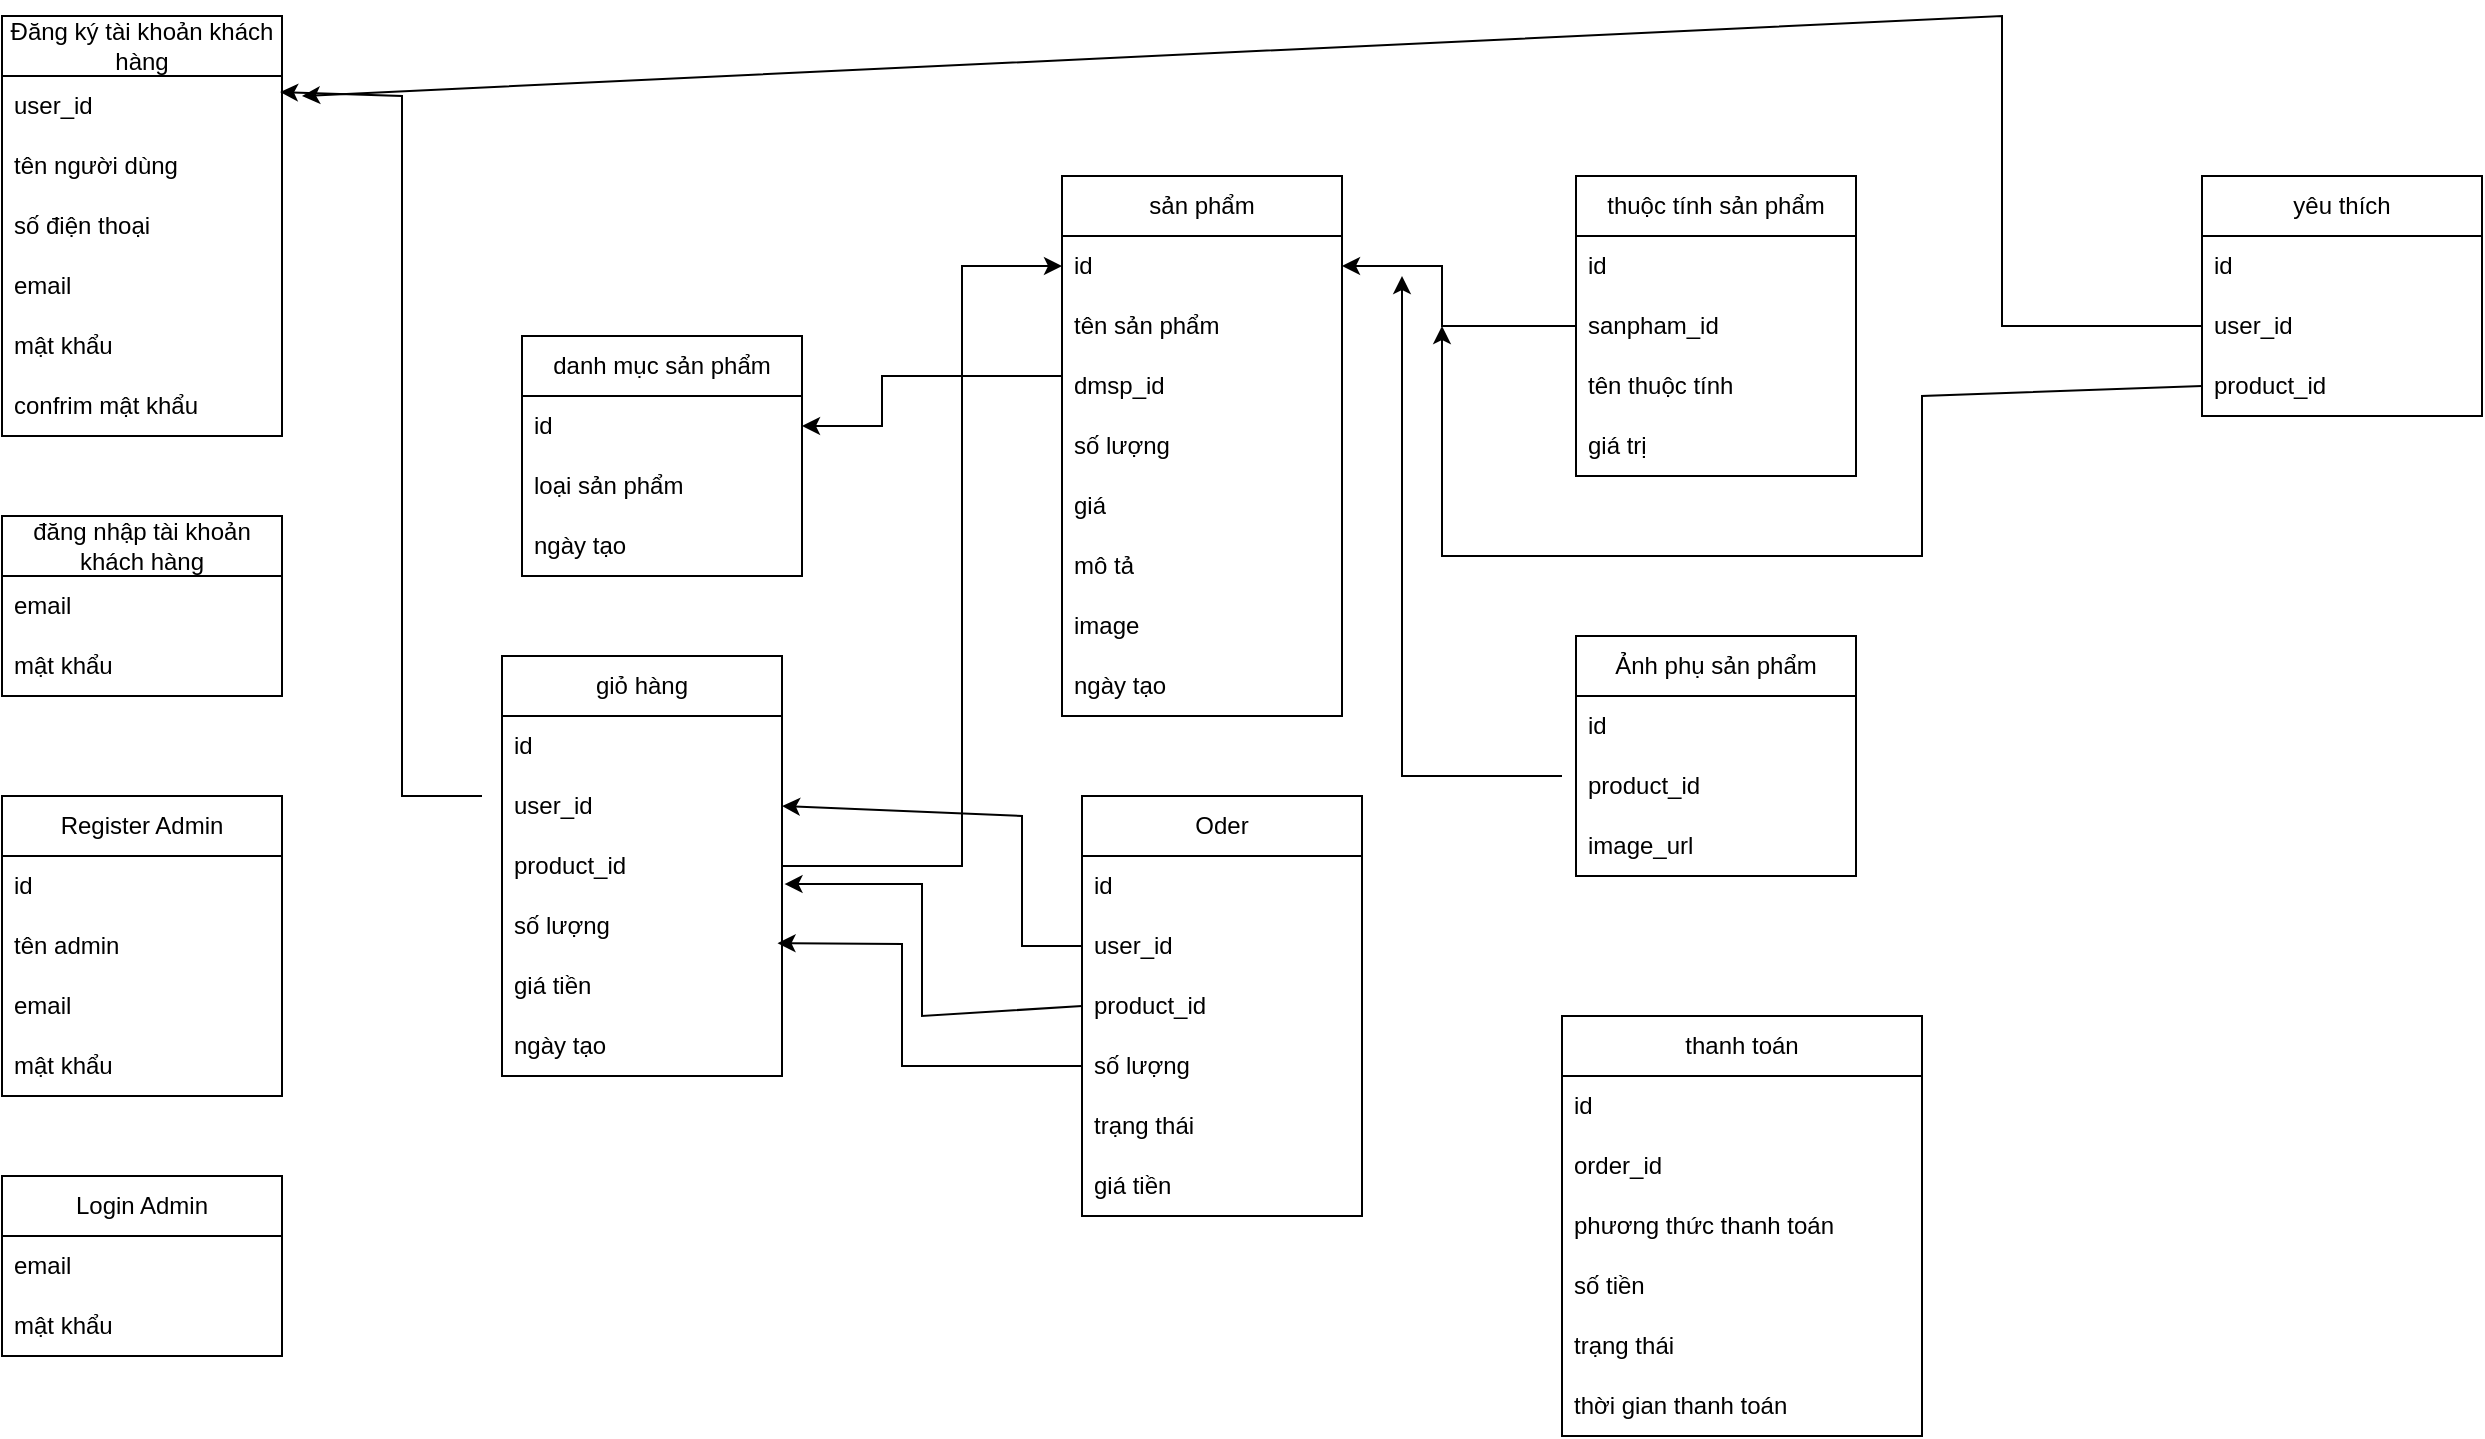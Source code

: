 <mxfile version="28.0.6">
  <diagram name="Trang-1" id="fqbZZOyRc7Ao2n69kio_">
    <mxGraphModel dx="1254" dy="526" grid="1" gridSize="10" guides="1" tooltips="1" connect="1" arrows="1" fold="1" page="1" pageScale="1" pageWidth="827" pageHeight="1169" math="0" shadow="0">
      <root>
        <mxCell id="0" />
        <mxCell id="1" parent="0" />
        <mxCell id="_KAAuAc08GYiABBizrwC-1" value="Đăng ký tài khoản khách hàng" style="swimlane;fontStyle=0;childLayout=stackLayout;horizontal=1;startSize=30;horizontalStack=0;resizeParent=1;resizeParentMax=0;resizeLast=0;collapsible=1;marginBottom=0;whiteSpace=wrap;html=1;" parent="1" vertex="1">
          <mxGeometry x="40" y="90" width="140" height="210" as="geometry" />
        </mxCell>
        <mxCell id="_KAAuAc08GYiABBizrwC-2" value="user_id" style="text;strokeColor=none;fillColor=none;align=left;verticalAlign=middle;spacingLeft=4;spacingRight=4;overflow=hidden;points=[[0,0.5],[1,0.5]];portConstraint=eastwest;rotatable=0;whiteSpace=wrap;html=1;" parent="_KAAuAc08GYiABBizrwC-1" vertex="1">
          <mxGeometry y="30" width="140" height="30" as="geometry" />
        </mxCell>
        <mxCell id="_KAAuAc08GYiABBizrwC-48" value="tên người dùng" style="text;strokeColor=none;fillColor=none;align=left;verticalAlign=middle;spacingLeft=4;spacingRight=4;overflow=hidden;points=[[0,0.5],[1,0.5]];portConstraint=eastwest;rotatable=0;whiteSpace=wrap;html=1;" parent="_KAAuAc08GYiABBizrwC-1" vertex="1">
          <mxGeometry y="60" width="140" height="30" as="geometry" />
        </mxCell>
        <mxCell id="_KAAuAc08GYiABBizrwC-76" value="số điện thoại" style="text;strokeColor=none;fillColor=none;align=left;verticalAlign=middle;spacingLeft=4;spacingRight=4;overflow=hidden;points=[[0,0.5],[1,0.5]];portConstraint=eastwest;rotatable=0;whiteSpace=wrap;html=1;" parent="_KAAuAc08GYiABBizrwC-1" vertex="1">
          <mxGeometry y="90" width="140" height="30" as="geometry" />
        </mxCell>
        <mxCell id="_KAAuAc08GYiABBizrwC-3" value="email" style="text;strokeColor=none;fillColor=none;align=left;verticalAlign=middle;spacingLeft=4;spacingRight=4;overflow=hidden;points=[[0,0.5],[1,0.5]];portConstraint=eastwest;rotatable=0;whiteSpace=wrap;html=1;" parent="_KAAuAc08GYiABBizrwC-1" vertex="1">
          <mxGeometry y="120" width="140" height="30" as="geometry" />
        </mxCell>
        <mxCell id="_KAAuAc08GYiABBizrwC-4" value="mật khẩu" style="text;strokeColor=none;fillColor=none;align=left;verticalAlign=middle;spacingLeft=4;spacingRight=4;overflow=hidden;points=[[0,0.5],[1,0.5]];portConstraint=eastwest;rotatable=0;whiteSpace=wrap;html=1;" parent="_KAAuAc08GYiABBizrwC-1" vertex="1">
          <mxGeometry y="150" width="140" height="30" as="geometry" />
        </mxCell>
        <mxCell id="_KAAuAc08GYiABBizrwC-5" value="confrim mật khẩu" style="text;strokeColor=none;fillColor=none;align=left;verticalAlign=middle;spacingLeft=4;spacingRight=4;overflow=hidden;points=[[0,0.5],[1,0.5]];portConstraint=eastwest;rotatable=0;whiteSpace=wrap;html=1;" parent="_KAAuAc08GYiABBizrwC-1" vertex="1">
          <mxGeometry y="180" width="140" height="30" as="geometry" />
        </mxCell>
        <mxCell id="_KAAuAc08GYiABBizrwC-6" value="đăng nhập tài khoản khách hàng" style="swimlane;fontStyle=0;childLayout=stackLayout;horizontal=1;startSize=30;horizontalStack=0;resizeParent=1;resizeParentMax=0;resizeLast=0;collapsible=1;marginBottom=0;whiteSpace=wrap;html=1;" parent="1" vertex="1">
          <mxGeometry x="40" y="340" width="140" height="90" as="geometry" />
        </mxCell>
        <mxCell id="_KAAuAc08GYiABBizrwC-7" value="email" style="text;strokeColor=none;fillColor=none;align=left;verticalAlign=middle;spacingLeft=4;spacingRight=4;overflow=hidden;points=[[0,0.5],[1,0.5]];portConstraint=eastwest;rotatable=0;whiteSpace=wrap;html=1;" parent="_KAAuAc08GYiABBizrwC-6" vertex="1">
          <mxGeometry y="30" width="140" height="30" as="geometry" />
        </mxCell>
        <mxCell id="_KAAuAc08GYiABBizrwC-8" value="mật khẩu" style="text;strokeColor=none;fillColor=none;align=left;verticalAlign=middle;spacingLeft=4;spacingRight=4;overflow=hidden;points=[[0,0.5],[1,0.5]];portConstraint=eastwest;rotatable=0;whiteSpace=wrap;html=1;" parent="_KAAuAc08GYiABBizrwC-6" vertex="1">
          <mxGeometry y="60" width="140" height="30" as="geometry" />
        </mxCell>
        <mxCell id="_KAAuAc08GYiABBizrwC-10" value="Register Admin" style="swimlane;fontStyle=0;childLayout=stackLayout;horizontal=1;startSize=30;horizontalStack=0;resizeParent=1;resizeParentMax=0;resizeLast=0;collapsible=1;marginBottom=0;whiteSpace=wrap;html=1;" parent="1" vertex="1">
          <mxGeometry x="40" y="480" width="140" height="150" as="geometry" />
        </mxCell>
        <mxCell id="_KAAuAc08GYiABBizrwC-11" value="id" style="text;strokeColor=none;fillColor=none;align=left;verticalAlign=middle;spacingLeft=4;spacingRight=4;overflow=hidden;points=[[0,0.5],[1,0.5]];portConstraint=eastwest;rotatable=0;whiteSpace=wrap;html=1;" parent="_KAAuAc08GYiABBizrwC-10" vertex="1">
          <mxGeometry y="30" width="140" height="30" as="geometry" />
        </mxCell>
        <mxCell id="_KAAuAc08GYiABBizrwC-81" value="tên admin" style="text;strokeColor=none;fillColor=none;align=left;verticalAlign=middle;spacingLeft=4;spacingRight=4;overflow=hidden;points=[[0,0.5],[1,0.5]];portConstraint=eastwest;rotatable=0;whiteSpace=wrap;html=1;" parent="_KAAuAc08GYiABBizrwC-10" vertex="1">
          <mxGeometry y="60" width="140" height="30" as="geometry" />
        </mxCell>
        <mxCell id="_KAAuAc08GYiABBizrwC-14" value="email&amp;nbsp;" style="text;strokeColor=none;fillColor=none;align=left;verticalAlign=middle;spacingLeft=4;spacingRight=4;overflow=hidden;points=[[0,0.5],[1,0.5]];portConstraint=eastwest;rotatable=0;whiteSpace=wrap;html=1;" parent="_KAAuAc08GYiABBizrwC-10" vertex="1">
          <mxGeometry y="90" width="140" height="30" as="geometry" />
        </mxCell>
        <mxCell id="_KAAuAc08GYiABBizrwC-12" value="mật khẩu" style="text;strokeColor=none;fillColor=none;align=left;verticalAlign=middle;spacingLeft=4;spacingRight=4;overflow=hidden;points=[[0,0.5],[1,0.5]];portConstraint=eastwest;rotatable=0;whiteSpace=wrap;html=1;" parent="_KAAuAc08GYiABBizrwC-10" vertex="1">
          <mxGeometry y="120" width="140" height="30" as="geometry" />
        </mxCell>
        <mxCell id="_KAAuAc08GYiABBizrwC-15" value="danh mục sản phẩm" style="swimlane;fontStyle=0;childLayout=stackLayout;horizontal=1;startSize=30;horizontalStack=0;resizeParent=1;resizeParentMax=0;resizeLast=0;collapsible=1;marginBottom=0;whiteSpace=wrap;html=1;" parent="1" vertex="1">
          <mxGeometry x="300" y="250" width="140" height="120" as="geometry" />
        </mxCell>
        <mxCell id="_KAAuAc08GYiABBizrwC-17" value="id" style="text;strokeColor=none;fillColor=none;align=left;verticalAlign=middle;spacingLeft=4;spacingRight=4;overflow=hidden;points=[[0,0.5],[1,0.5]];portConstraint=eastwest;rotatable=0;whiteSpace=wrap;html=1;" parent="_KAAuAc08GYiABBizrwC-15" vertex="1">
          <mxGeometry y="30" width="140" height="30" as="geometry" />
        </mxCell>
        <mxCell id="_KAAuAc08GYiABBizrwC-18" value="loại sản phẩm" style="text;strokeColor=none;fillColor=none;align=left;verticalAlign=middle;spacingLeft=4;spacingRight=4;overflow=hidden;points=[[0,0.5],[1,0.5]];portConstraint=eastwest;rotatable=0;whiteSpace=wrap;html=1;" parent="_KAAuAc08GYiABBizrwC-15" vertex="1">
          <mxGeometry y="60" width="140" height="30" as="geometry" />
        </mxCell>
        <mxCell id="_KAAuAc08GYiABBizrwC-31" value="ngày tạo" style="text;strokeColor=none;fillColor=none;align=left;verticalAlign=middle;spacingLeft=4;spacingRight=4;overflow=hidden;points=[[0,0.5],[1,0.5]];portConstraint=eastwest;rotatable=0;whiteSpace=wrap;html=1;" parent="_KAAuAc08GYiABBizrwC-15" vertex="1">
          <mxGeometry y="90" width="140" height="30" as="geometry" />
        </mxCell>
        <mxCell id="_KAAuAc08GYiABBizrwC-22" value="sản phẩm" style="swimlane;fontStyle=0;childLayout=stackLayout;horizontal=1;startSize=30;horizontalStack=0;resizeParent=1;resizeParentMax=0;resizeLast=0;collapsible=1;marginBottom=0;whiteSpace=wrap;html=1;" parent="1" vertex="1">
          <mxGeometry x="570" y="170" width="140" height="270" as="geometry" />
        </mxCell>
        <mxCell id="_KAAuAc08GYiABBizrwC-23" value="id" style="text;strokeColor=none;fillColor=none;align=left;verticalAlign=middle;spacingLeft=4;spacingRight=4;overflow=hidden;points=[[0,0.5],[1,0.5]];portConstraint=eastwest;rotatable=0;whiteSpace=wrap;html=1;" parent="_KAAuAc08GYiABBizrwC-22" vertex="1">
          <mxGeometry y="30" width="140" height="30" as="geometry" />
        </mxCell>
        <mxCell id="_KAAuAc08GYiABBizrwC-24" value="tên sản phẩm" style="text;strokeColor=none;fillColor=none;align=left;verticalAlign=middle;spacingLeft=4;spacingRight=4;overflow=hidden;points=[[0,0.5],[1,0.5]];portConstraint=eastwest;rotatable=0;whiteSpace=wrap;html=1;" parent="_KAAuAc08GYiABBizrwC-22" vertex="1">
          <mxGeometry y="60" width="140" height="30" as="geometry" />
        </mxCell>
        <mxCell id="_KAAuAc08GYiABBizrwC-32" value="dmsp_id" style="text;strokeColor=none;fillColor=none;align=left;verticalAlign=middle;spacingLeft=4;spacingRight=4;overflow=hidden;points=[[0,0.5],[1,0.5]];portConstraint=eastwest;rotatable=0;whiteSpace=wrap;html=1;" parent="_KAAuAc08GYiABBizrwC-22" vertex="1">
          <mxGeometry y="90" width="140" height="30" as="geometry" />
        </mxCell>
        <mxCell id="_KAAuAc08GYiABBizrwC-25" value="số lượng" style="text;strokeColor=none;fillColor=none;align=left;verticalAlign=middle;spacingLeft=4;spacingRight=4;overflow=hidden;points=[[0,0.5],[1,0.5]];portConstraint=eastwest;rotatable=0;whiteSpace=wrap;html=1;" parent="_KAAuAc08GYiABBizrwC-22" vertex="1">
          <mxGeometry y="120" width="140" height="30" as="geometry" />
        </mxCell>
        <mxCell id="_KAAuAc08GYiABBizrwC-33" value="giá" style="text;strokeColor=none;fillColor=none;align=left;verticalAlign=middle;spacingLeft=4;spacingRight=4;overflow=hidden;points=[[0,0.5],[1,0.5]];portConstraint=eastwest;rotatable=0;whiteSpace=wrap;html=1;" parent="_KAAuAc08GYiABBizrwC-22" vertex="1">
          <mxGeometry y="150" width="140" height="30" as="geometry" />
        </mxCell>
        <mxCell id="_KAAuAc08GYiABBizrwC-34" value="mô tả" style="text;strokeColor=none;fillColor=none;align=left;verticalAlign=middle;spacingLeft=4;spacingRight=4;overflow=hidden;points=[[0,0.5],[1,0.5]];portConstraint=eastwest;rotatable=0;whiteSpace=wrap;html=1;" parent="_KAAuAc08GYiABBizrwC-22" vertex="1">
          <mxGeometry y="180" width="140" height="30" as="geometry" />
        </mxCell>
        <mxCell id="_KAAuAc08GYiABBizrwC-35" value="image" style="text;strokeColor=none;fillColor=none;align=left;verticalAlign=middle;spacingLeft=4;spacingRight=4;overflow=hidden;points=[[0,0.5],[1,0.5]];portConstraint=eastwest;rotatable=0;whiteSpace=wrap;html=1;" parent="_KAAuAc08GYiABBizrwC-22" vertex="1">
          <mxGeometry y="210" width="140" height="30" as="geometry" />
        </mxCell>
        <mxCell id="_KAAuAc08GYiABBizrwC-36" value="ngày tạo" style="text;strokeColor=none;fillColor=none;align=left;verticalAlign=middle;spacingLeft=4;spacingRight=4;overflow=hidden;points=[[0,0.5],[1,0.5]];portConstraint=eastwest;rotatable=0;whiteSpace=wrap;html=1;" parent="_KAAuAc08GYiABBizrwC-22" vertex="1">
          <mxGeometry y="240" width="140" height="30" as="geometry" />
        </mxCell>
        <mxCell id="_KAAuAc08GYiABBizrwC-26" value="" style="endArrow=classic;html=1;rounded=0;exitX=0;exitY=0.5;exitDx=0;exitDy=0;entryX=1;entryY=0.5;entryDx=0;entryDy=0;" parent="1" target="_KAAuAc08GYiABBizrwC-17" edge="1">
          <mxGeometry width="50" height="50" relative="1" as="geometry">
            <mxPoint x="570" y="270" as="sourcePoint" />
            <mxPoint x="440" y="350" as="targetPoint" />
            <Array as="points">
              <mxPoint x="480" y="270" />
              <mxPoint x="480" y="295" />
            </Array>
          </mxGeometry>
        </mxCell>
        <mxCell id="_KAAuAc08GYiABBizrwC-27" value="thuộc tính sản phẩm" style="swimlane;fontStyle=0;childLayout=stackLayout;horizontal=1;startSize=30;horizontalStack=0;resizeParent=1;resizeParentMax=0;resizeLast=0;collapsible=1;marginBottom=0;whiteSpace=wrap;html=1;" parent="1" vertex="1">
          <mxGeometry x="827" y="170" width="140" height="150" as="geometry" />
        </mxCell>
        <mxCell id="_KAAuAc08GYiABBizrwC-28" value="id" style="text;strokeColor=none;fillColor=none;align=left;verticalAlign=middle;spacingLeft=4;spacingRight=4;overflow=hidden;points=[[0,0.5],[1,0.5]];portConstraint=eastwest;rotatable=0;whiteSpace=wrap;html=1;" parent="_KAAuAc08GYiABBizrwC-27" vertex="1">
          <mxGeometry y="30" width="140" height="30" as="geometry" />
        </mxCell>
        <mxCell id="_KAAuAc08GYiABBizrwC-29" value="sanpham_id" style="text;strokeColor=none;fillColor=none;align=left;verticalAlign=middle;spacingLeft=4;spacingRight=4;overflow=hidden;points=[[0,0.5],[1,0.5]];portConstraint=eastwest;rotatable=0;whiteSpace=wrap;html=1;" parent="_KAAuAc08GYiABBizrwC-27" vertex="1">
          <mxGeometry y="60" width="140" height="30" as="geometry" />
        </mxCell>
        <mxCell id="_KAAuAc08GYiABBizrwC-30" value="tên thuộc tính" style="text;strokeColor=none;fillColor=none;align=left;verticalAlign=middle;spacingLeft=4;spacingRight=4;overflow=hidden;points=[[0,0.5],[1,0.5]];portConstraint=eastwest;rotatable=0;whiteSpace=wrap;html=1;" parent="_KAAuAc08GYiABBizrwC-27" vertex="1">
          <mxGeometry y="90" width="140" height="30" as="geometry" />
        </mxCell>
        <mxCell id="_KAAuAc08GYiABBizrwC-38" value="giá trị" style="text;strokeColor=none;fillColor=none;align=left;verticalAlign=middle;spacingLeft=4;spacingRight=4;overflow=hidden;points=[[0,0.5],[1,0.5]];portConstraint=eastwest;rotatable=0;whiteSpace=wrap;html=1;" parent="_KAAuAc08GYiABBizrwC-27" vertex="1">
          <mxGeometry y="120" width="140" height="30" as="geometry" />
        </mxCell>
        <mxCell id="_KAAuAc08GYiABBizrwC-37" value="" style="endArrow=classic;html=1;rounded=0;exitX=0;exitY=0.5;exitDx=0;exitDy=0;entryX=1;entryY=0.5;entryDx=0;entryDy=0;" parent="1" source="_KAAuAc08GYiABBizrwC-29" target="_KAAuAc08GYiABBizrwC-23" edge="1">
          <mxGeometry width="50" height="50" relative="1" as="geometry">
            <mxPoint x="720" y="250" as="sourcePoint" />
            <mxPoint x="770" y="200" as="targetPoint" />
            <Array as="points">
              <mxPoint x="760" y="245" />
              <mxPoint x="760" y="215" />
            </Array>
          </mxGeometry>
        </mxCell>
        <mxCell id="_KAAuAc08GYiABBizrwC-39" value="giỏ hàng" style="swimlane;fontStyle=0;childLayout=stackLayout;horizontal=1;startSize=30;horizontalStack=0;resizeParent=1;resizeParentMax=0;resizeLast=0;collapsible=1;marginBottom=0;whiteSpace=wrap;html=1;" parent="1" vertex="1">
          <mxGeometry x="290" y="410" width="140" height="210" as="geometry" />
        </mxCell>
        <mxCell id="_KAAuAc08GYiABBizrwC-40" value="id" style="text;strokeColor=none;fillColor=none;align=left;verticalAlign=middle;spacingLeft=4;spacingRight=4;overflow=hidden;points=[[0,0.5],[1,0.5]];portConstraint=eastwest;rotatable=0;whiteSpace=wrap;html=1;" parent="_KAAuAc08GYiABBizrwC-39" vertex="1">
          <mxGeometry y="30" width="140" height="30" as="geometry" />
        </mxCell>
        <mxCell id="_KAAuAc08GYiABBizrwC-41" value="user_id" style="text;strokeColor=none;fillColor=none;align=left;verticalAlign=middle;spacingLeft=4;spacingRight=4;overflow=hidden;points=[[0,0.5],[1,0.5]];portConstraint=eastwest;rotatable=0;whiteSpace=wrap;html=1;" parent="_KAAuAc08GYiABBizrwC-39" vertex="1">
          <mxGeometry y="60" width="140" height="30" as="geometry" />
        </mxCell>
        <mxCell id="_KAAuAc08GYiABBizrwC-42" value="product_id" style="text;strokeColor=none;fillColor=none;align=left;verticalAlign=middle;spacingLeft=4;spacingRight=4;overflow=hidden;points=[[0,0.5],[1,0.5]];portConstraint=eastwest;rotatable=0;whiteSpace=wrap;html=1;" parent="_KAAuAc08GYiABBizrwC-39" vertex="1">
          <mxGeometry y="90" width="140" height="30" as="geometry" />
        </mxCell>
        <mxCell id="_KAAuAc08GYiABBizrwC-43" value="số lượng" style="text;strokeColor=none;fillColor=none;align=left;verticalAlign=middle;spacingLeft=4;spacingRight=4;overflow=hidden;points=[[0,0.5],[1,0.5]];portConstraint=eastwest;rotatable=0;whiteSpace=wrap;html=1;" parent="_KAAuAc08GYiABBizrwC-39" vertex="1">
          <mxGeometry y="120" width="140" height="30" as="geometry" />
        </mxCell>
        <mxCell id="_KAAuAc08GYiABBizrwC-44" value="giá tiền" style="text;strokeColor=none;fillColor=none;align=left;verticalAlign=middle;spacingLeft=4;spacingRight=4;overflow=hidden;points=[[0,0.5],[1,0.5]];portConstraint=eastwest;rotatable=0;whiteSpace=wrap;html=1;" parent="_KAAuAc08GYiABBizrwC-39" vertex="1">
          <mxGeometry y="150" width="140" height="30" as="geometry" />
        </mxCell>
        <mxCell id="_KAAuAc08GYiABBizrwC-45" value="ngày tạo" style="text;strokeColor=none;fillColor=none;align=left;verticalAlign=middle;spacingLeft=4;spacingRight=4;overflow=hidden;points=[[0,0.5],[1,0.5]];portConstraint=eastwest;rotatable=0;whiteSpace=wrap;html=1;" parent="_KAAuAc08GYiABBizrwC-39" vertex="1">
          <mxGeometry y="180" width="140" height="30" as="geometry" />
        </mxCell>
        <mxCell id="_KAAuAc08GYiABBizrwC-46" value="" style="endArrow=classic;html=1;rounded=0;exitX=1;exitY=0.5;exitDx=0;exitDy=0;entryX=0;entryY=0.5;entryDx=0;entryDy=0;" parent="1" source="_KAAuAc08GYiABBizrwC-42" target="_KAAuAc08GYiABBizrwC-23" edge="1">
          <mxGeometry width="50" height="50" relative="1" as="geometry">
            <mxPoint x="450" y="460" as="sourcePoint" />
            <mxPoint x="520" y="210" as="targetPoint" />
            <Array as="points">
              <mxPoint x="520" y="515" />
              <mxPoint x="520" y="455" />
              <mxPoint x="520" y="215" />
            </Array>
          </mxGeometry>
        </mxCell>
        <mxCell id="_KAAuAc08GYiABBizrwC-47" value="" style="endArrow=classic;html=1;rounded=0;entryX=0.993;entryY=0.267;entryDx=0;entryDy=0;entryPerimeter=0;" parent="1" target="_KAAuAc08GYiABBizrwC-2" edge="1">
          <mxGeometry width="50" height="50" relative="1" as="geometry">
            <mxPoint x="280" y="480" as="sourcePoint" />
            <mxPoint x="310" y="140" as="targetPoint" />
            <Array as="points">
              <mxPoint x="240" y="480" />
              <mxPoint x="240" y="130" />
            </Array>
          </mxGeometry>
        </mxCell>
        <mxCell id="_KAAuAc08GYiABBizrwC-50" value="Oder" style="swimlane;fontStyle=0;childLayout=stackLayout;horizontal=1;startSize=30;horizontalStack=0;resizeParent=1;resizeParentMax=0;resizeLast=0;collapsible=1;marginBottom=0;whiteSpace=wrap;html=1;" parent="1" vertex="1">
          <mxGeometry x="580" y="480" width="140" height="210" as="geometry" />
        </mxCell>
        <mxCell id="_KAAuAc08GYiABBizrwC-51" value="id" style="text;strokeColor=none;fillColor=none;align=left;verticalAlign=middle;spacingLeft=4;spacingRight=4;overflow=hidden;points=[[0,0.5],[1,0.5]];portConstraint=eastwest;rotatable=0;whiteSpace=wrap;html=1;" parent="_KAAuAc08GYiABBizrwC-50" vertex="1">
          <mxGeometry y="30" width="140" height="30" as="geometry" />
        </mxCell>
        <mxCell id="_KAAuAc08GYiABBizrwC-52" value="user_id" style="text;strokeColor=none;fillColor=none;align=left;verticalAlign=middle;spacingLeft=4;spacingRight=4;overflow=hidden;points=[[0,0.5],[1,0.5]];portConstraint=eastwest;rotatable=0;whiteSpace=wrap;html=1;" parent="_KAAuAc08GYiABBizrwC-50" vertex="1">
          <mxGeometry y="60" width="140" height="30" as="geometry" />
        </mxCell>
        <mxCell id="_KAAuAc08GYiABBizrwC-53" value="product_id" style="text;strokeColor=none;fillColor=none;align=left;verticalAlign=middle;spacingLeft=4;spacingRight=4;overflow=hidden;points=[[0,0.5],[1,0.5]];portConstraint=eastwest;rotatable=0;whiteSpace=wrap;html=1;" parent="_KAAuAc08GYiABBizrwC-50" vertex="1">
          <mxGeometry y="90" width="140" height="30" as="geometry" />
        </mxCell>
        <mxCell id="_KAAuAc08GYiABBizrwC-55" value="số lượng" style="text;strokeColor=none;fillColor=none;align=left;verticalAlign=middle;spacingLeft=4;spacingRight=4;overflow=hidden;points=[[0,0.5],[1,0.5]];portConstraint=eastwest;rotatable=0;whiteSpace=wrap;html=1;" parent="_KAAuAc08GYiABBizrwC-50" vertex="1">
          <mxGeometry y="120" width="140" height="30" as="geometry" />
        </mxCell>
        <mxCell id="_KAAuAc08GYiABBizrwC-56" value="trạng thái" style="text;strokeColor=none;fillColor=none;align=left;verticalAlign=middle;spacingLeft=4;spacingRight=4;overflow=hidden;points=[[0,0.5],[1,0.5]];portConstraint=eastwest;rotatable=0;whiteSpace=wrap;html=1;" parent="_KAAuAc08GYiABBizrwC-50" vertex="1">
          <mxGeometry y="150" width="140" height="30" as="geometry" />
        </mxCell>
        <mxCell id="_KAAuAc08GYiABBizrwC-54" value="giá tiền" style="text;strokeColor=none;fillColor=none;align=left;verticalAlign=middle;spacingLeft=4;spacingRight=4;overflow=hidden;points=[[0,0.5],[1,0.5]];portConstraint=eastwest;rotatable=0;whiteSpace=wrap;html=1;" parent="_KAAuAc08GYiABBizrwC-50" vertex="1">
          <mxGeometry y="180" width="140" height="30" as="geometry" />
        </mxCell>
        <mxCell id="_KAAuAc08GYiABBizrwC-57" value="" style="endArrow=classic;html=1;rounded=0;exitX=0;exitY=0.5;exitDx=0;exitDy=0;entryX=1;entryY=0.5;entryDx=0;entryDy=0;" parent="1" source="_KAAuAc08GYiABBizrwC-52" target="_KAAuAc08GYiABBizrwC-41" edge="1">
          <mxGeometry width="50" height="50" relative="1" as="geometry">
            <mxPoint x="500" y="580" as="sourcePoint" />
            <mxPoint x="550" y="530" as="targetPoint" />
            <Array as="points">
              <mxPoint x="550" y="555" />
              <mxPoint x="550" y="490" />
            </Array>
          </mxGeometry>
        </mxCell>
        <mxCell id="_KAAuAc08GYiABBizrwC-58" value="" style="endArrow=classic;html=1;rounded=0;exitX=0;exitY=0.5;exitDx=0;exitDy=0;entryX=1.009;entryY=0.801;entryDx=0;entryDy=0;entryPerimeter=0;" parent="1" source="_KAAuAc08GYiABBizrwC-53" target="_KAAuAc08GYiABBizrwC-42" edge="1">
          <mxGeometry width="50" height="50" relative="1" as="geometry">
            <mxPoint x="480" y="620" as="sourcePoint" />
            <mxPoint x="530" y="570" as="targetPoint" />
            <Array as="points">
              <mxPoint x="500" y="590" />
              <mxPoint x="500" y="524" />
            </Array>
          </mxGeometry>
        </mxCell>
        <mxCell id="_KAAuAc08GYiABBizrwC-60" value="" style="endArrow=classic;html=1;rounded=0;exitX=0;exitY=0.5;exitDx=0;exitDy=0;entryX=0.984;entryY=0.787;entryDx=0;entryDy=0;entryPerimeter=0;" parent="1" source="_KAAuAc08GYiABBizrwC-55" target="_KAAuAc08GYiABBizrwC-43" edge="1">
          <mxGeometry width="50" height="50" relative="1" as="geometry">
            <mxPoint x="520" y="630" as="sourcePoint" />
            <mxPoint x="570" y="580" as="targetPoint" />
            <Array as="points">
              <mxPoint x="490" y="615" />
              <mxPoint x="490" y="554" />
            </Array>
          </mxGeometry>
        </mxCell>
        <mxCell id="_KAAuAc08GYiABBizrwC-61" value="yêu thích" style="swimlane;fontStyle=0;childLayout=stackLayout;horizontal=1;startSize=30;horizontalStack=0;resizeParent=1;resizeParentMax=0;resizeLast=0;collapsible=1;marginBottom=0;whiteSpace=wrap;html=1;" parent="1" vertex="1">
          <mxGeometry x="1140" y="170" width="140" height="120" as="geometry" />
        </mxCell>
        <mxCell id="_KAAuAc08GYiABBizrwC-62" value="id" style="text;strokeColor=none;fillColor=none;align=left;verticalAlign=middle;spacingLeft=4;spacingRight=4;overflow=hidden;points=[[0,0.5],[1,0.5]];portConstraint=eastwest;rotatable=0;whiteSpace=wrap;html=1;" parent="_KAAuAc08GYiABBizrwC-61" vertex="1">
          <mxGeometry y="30" width="140" height="30" as="geometry" />
        </mxCell>
        <mxCell id="_KAAuAc08GYiABBizrwC-63" value="user_id" style="text;strokeColor=none;fillColor=none;align=left;verticalAlign=middle;spacingLeft=4;spacingRight=4;overflow=hidden;points=[[0,0.5],[1,0.5]];portConstraint=eastwest;rotatable=0;whiteSpace=wrap;html=1;" parent="_KAAuAc08GYiABBizrwC-61" vertex="1">
          <mxGeometry y="60" width="140" height="30" as="geometry" />
        </mxCell>
        <mxCell id="_KAAuAc08GYiABBizrwC-64" value="product_id" style="text;strokeColor=none;fillColor=none;align=left;verticalAlign=middle;spacingLeft=4;spacingRight=4;overflow=hidden;points=[[0,0.5],[1,0.5]];portConstraint=eastwest;rotatable=0;whiteSpace=wrap;html=1;" parent="_KAAuAc08GYiABBizrwC-61" vertex="1">
          <mxGeometry y="90" width="140" height="30" as="geometry" />
        </mxCell>
        <mxCell id="_KAAuAc08GYiABBizrwC-67" value="" style="endArrow=classic;html=1;rounded=0;exitX=0;exitY=0.5;exitDx=0;exitDy=0;" parent="1" source="_KAAuAc08GYiABBizrwC-63" edge="1">
          <mxGeometry width="50" height="50" relative="1" as="geometry">
            <mxPoint x="760" y="140" as="sourcePoint" />
            <mxPoint x="190" y="130" as="targetPoint" />
            <Array as="points">
              <mxPoint x="1040" y="245" />
              <mxPoint x="1040" y="90" />
            </Array>
          </mxGeometry>
        </mxCell>
        <mxCell id="_KAAuAc08GYiABBizrwC-68" value="" style="endArrow=classic;html=1;rounded=0;exitX=0;exitY=0.5;exitDx=0;exitDy=0;" parent="1" source="_KAAuAc08GYiABBizrwC-64" edge="1">
          <mxGeometry width="50" height="50" relative="1" as="geometry">
            <mxPoint x="1060" y="390" as="sourcePoint" />
            <mxPoint x="760" y="245" as="targetPoint" />
            <Array as="points">
              <mxPoint x="1000" y="280" />
              <mxPoint x="1000" y="360" />
              <mxPoint x="760" y="360" />
              <mxPoint x="760" y="290" />
            </Array>
          </mxGeometry>
        </mxCell>
        <mxCell id="_KAAuAc08GYiABBizrwC-69" value="thanh toán" style="swimlane;fontStyle=0;childLayout=stackLayout;horizontal=1;startSize=30;horizontalStack=0;resizeParent=1;resizeParentMax=0;resizeLast=0;collapsible=1;marginBottom=0;whiteSpace=wrap;html=1;" parent="1" vertex="1">
          <mxGeometry x="820" y="590" width="180" height="210" as="geometry" />
        </mxCell>
        <mxCell id="_KAAuAc08GYiABBizrwC-70" value="id" style="text;strokeColor=none;fillColor=none;align=left;verticalAlign=middle;spacingLeft=4;spacingRight=4;overflow=hidden;points=[[0,0.5],[1,0.5]];portConstraint=eastwest;rotatable=0;whiteSpace=wrap;html=1;" parent="_KAAuAc08GYiABBizrwC-69" vertex="1">
          <mxGeometry y="30" width="180" height="30" as="geometry" />
        </mxCell>
        <mxCell id="_KAAuAc08GYiABBizrwC-71" value="order_id" style="text;strokeColor=none;fillColor=none;align=left;verticalAlign=middle;spacingLeft=4;spacingRight=4;overflow=hidden;points=[[0,0.5],[1,0.5]];portConstraint=eastwest;rotatable=0;whiteSpace=wrap;html=1;" parent="_KAAuAc08GYiABBizrwC-69" vertex="1">
          <mxGeometry y="60" width="180" height="30" as="geometry" />
        </mxCell>
        <mxCell id="_KAAuAc08GYiABBizrwC-72" value="phương thức thanh toán" style="text;strokeColor=none;fillColor=none;align=left;verticalAlign=middle;spacingLeft=4;spacingRight=4;overflow=hidden;points=[[0,0.5],[1,0.5]];portConstraint=eastwest;rotatable=0;whiteSpace=wrap;html=1;" parent="_KAAuAc08GYiABBizrwC-69" vertex="1">
          <mxGeometry y="90" width="180" height="30" as="geometry" />
        </mxCell>
        <mxCell id="_KAAuAc08GYiABBizrwC-73" value="số tiền" style="text;strokeColor=none;fillColor=none;align=left;verticalAlign=middle;spacingLeft=4;spacingRight=4;overflow=hidden;points=[[0,0.5],[1,0.5]];portConstraint=eastwest;rotatable=0;whiteSpace=wrap;html=1;" parent="_KAAuAc08GYiABBizrwC-69" vertex="1">
          <mxGeometry y="120" width="180" height="30" as="geometry" />
        </mxCell>
        <mxCell id="_KAAuAc08GYiABBizrwC-74" value="trạng thái" style="text;strokeColor=none;fillColor=none;align=left;verticalAlign=middle;spacingLeft=4;spacingRight=4;overflow=hidden;points=[[0,0.5],[1,0.5]];portConstraint=eastwest;rotatable=0;whiteSpace=wrap;html=1;" parent="_KAAuAc08GYiABBizrwC-69" vertex="1">
          <mxGeometry y="150" width="180" height="30" as="geometry" />
        </mxCell>
        <mxCell id="_KAAuAc08GYiABBizrwC-75" value="thời gian thanh toán" style="text;strokeColor=none;fillColor=none;align=left;verticalAlign=middle;spacingLeft=4;spacingRight=4;overflow=hidden;points=[[0,0.5],[1,0.5]];portConstraint=eastwest;rotatable=0;whiteSpace=wrap;html=1;" parent="_KAAuAc08GYiABBizrwC-69" vertex="1">
          <mxGeometry y="180" width="180" height="30" as="geometry" />
        </mxCell>
        <mxCell id="_KAAuAc08GYiABBizrwC-82" value="Login Admin" style="swimlane;fontStyle=0;childLayout=stackLayout;horizontal=1;startSize=30;horizontalStack=0;resizeParent=1;resizeParentMax=0;resizeLast=0;collapsible=1;marginBottom=0;whiteSpace=wrap;html=1;" parent="1" vertex="1">
          <mxGeometry x="40" y="670" width="140" height="90" as="geometry" />
        </mxCell>
        <mxCell id="_KAAuAc08GYiABBizrwC-83" value="email" style="text;strokeColor=none;fillColor=none;align=left;verticalAlign=middle;spacingLeft=4;spacingRight=4;overflow=hidden;points=[[0,0.5],[1,0.5]];portConstraint=eastwest;rotatable=0;whiteSpace=wrap;html=1;" parent="_KAAuAc08GYiABBizrwC-82" vertex="1">
          <mxGeometry y="30" width="140" height="30" as="geometry" />
        </mxCell>
        <mxCell id="_KAAuAc08GYiABBizrwC-84" value="mật khẩu" style="text;strokeColor=none;fillColor=none;align=left;verticalAlign=middle;spacingLeft=4;spacingRight=4;overflow=hidden;points=[[0,0.5],[1,0.5]];portConstraint=eastwest;rotatable=0;whiteSpace=wrap;html=1;" parent="_KAAuAc08GYiABBizrwC-82" vertex="1">
          <mxGeometry y="60" width="140" height="30" as="geometry" />
        </mxCell>
        <mxCell id="ZRyHarODM-kAbE8HNubk-4" value="Ảnh phụ sản phẩm" style="swimlane;fontStyle=0;childLayout=stackLayout;horizontal=1;startSize=30;horizontalStack=0;resizeParent=1;resizeParentMax=0;resizeLast=0;collapsible=1;marginBottom=0;whiteSpace=wrap;html=1;" vertex="1" parent="1">
          <mxGeometry x="827" y="400" width="140" height="120" as="geometry" />
        </mxCell>
        <mxCell id="ZRyHarODM-kAbE8HNubk-5" value="id" style="text;strokeColor=none;fillColor=none;align=left;verticalAlign=middle;spacingLeft=4;spacingRight=4;overflow=hidden;points=[[0,0.5],[1,0.5]];portConstraint=eastwest;rotatable=0;whiteSpace=wrap;html=1;" vertex="1" parent="ZRyHarODM-kAbE8HNubk-4">
          <mxGeometry y="30" width="140" height="30" as="geometry" />
        </mxCell>
        <mxCell id="ZRyHarODM-kAbE8HNubk-6" value="product_id" style="text;strokeColor=none;fillColor=none;align=left;verticalAlign=middle;spacingLeft=4;spacingRight=4;overflow=hidden;points=[[0,0.5],[1,0.5]];portConstraint=eastwest;rotatable=0;whiteSpace=wrap;html=1;" vertex="1" parent="ZRyHarODM-kAbE8HNubk-4">
          <mxGeometry y="60" width="140" height="30" as="geometry" />
        </mxCell>
        <mxCell id="ZRyHarODM-kAbE8HNubk-7" value="image_url" style="text;strokeColor=none;fillColor=none;align=left;verticalAlign=middle;spacingLeft=4;spacingRight=4;overflow=hidden;points=[[0,0.5],[1,0.5]];portConstraint=eastwest;rotatable=0;whiteSpace=wrap;html=1;" vertex="1" parent="ZRyHarODM-kAbE8HNubk-4">
          <mxGeometry y="90" width="140" height="30" as="geometry" />
        </mxCell>
        <mxCell id="ZRyHarODM-kAbE8HNubk-8" value="" style="endArrow=classic;html=1;rounded=0;" edge="1" parent="1">
          <mxGeometry width="50" height="50" relative="1" as="geometry">
            <mxPoint x="820" y="470" as="sourcePoint" />
            <mxPoint x="740" y="220" as="targetPoint" />
            <Array as="points">
              <mxPoint x="740" y="470" />
            </Array>
          </mxGeometry>
        </mxCell>
      </root>
    </mxGraphModel>
  </diagram>
</mxfile>
